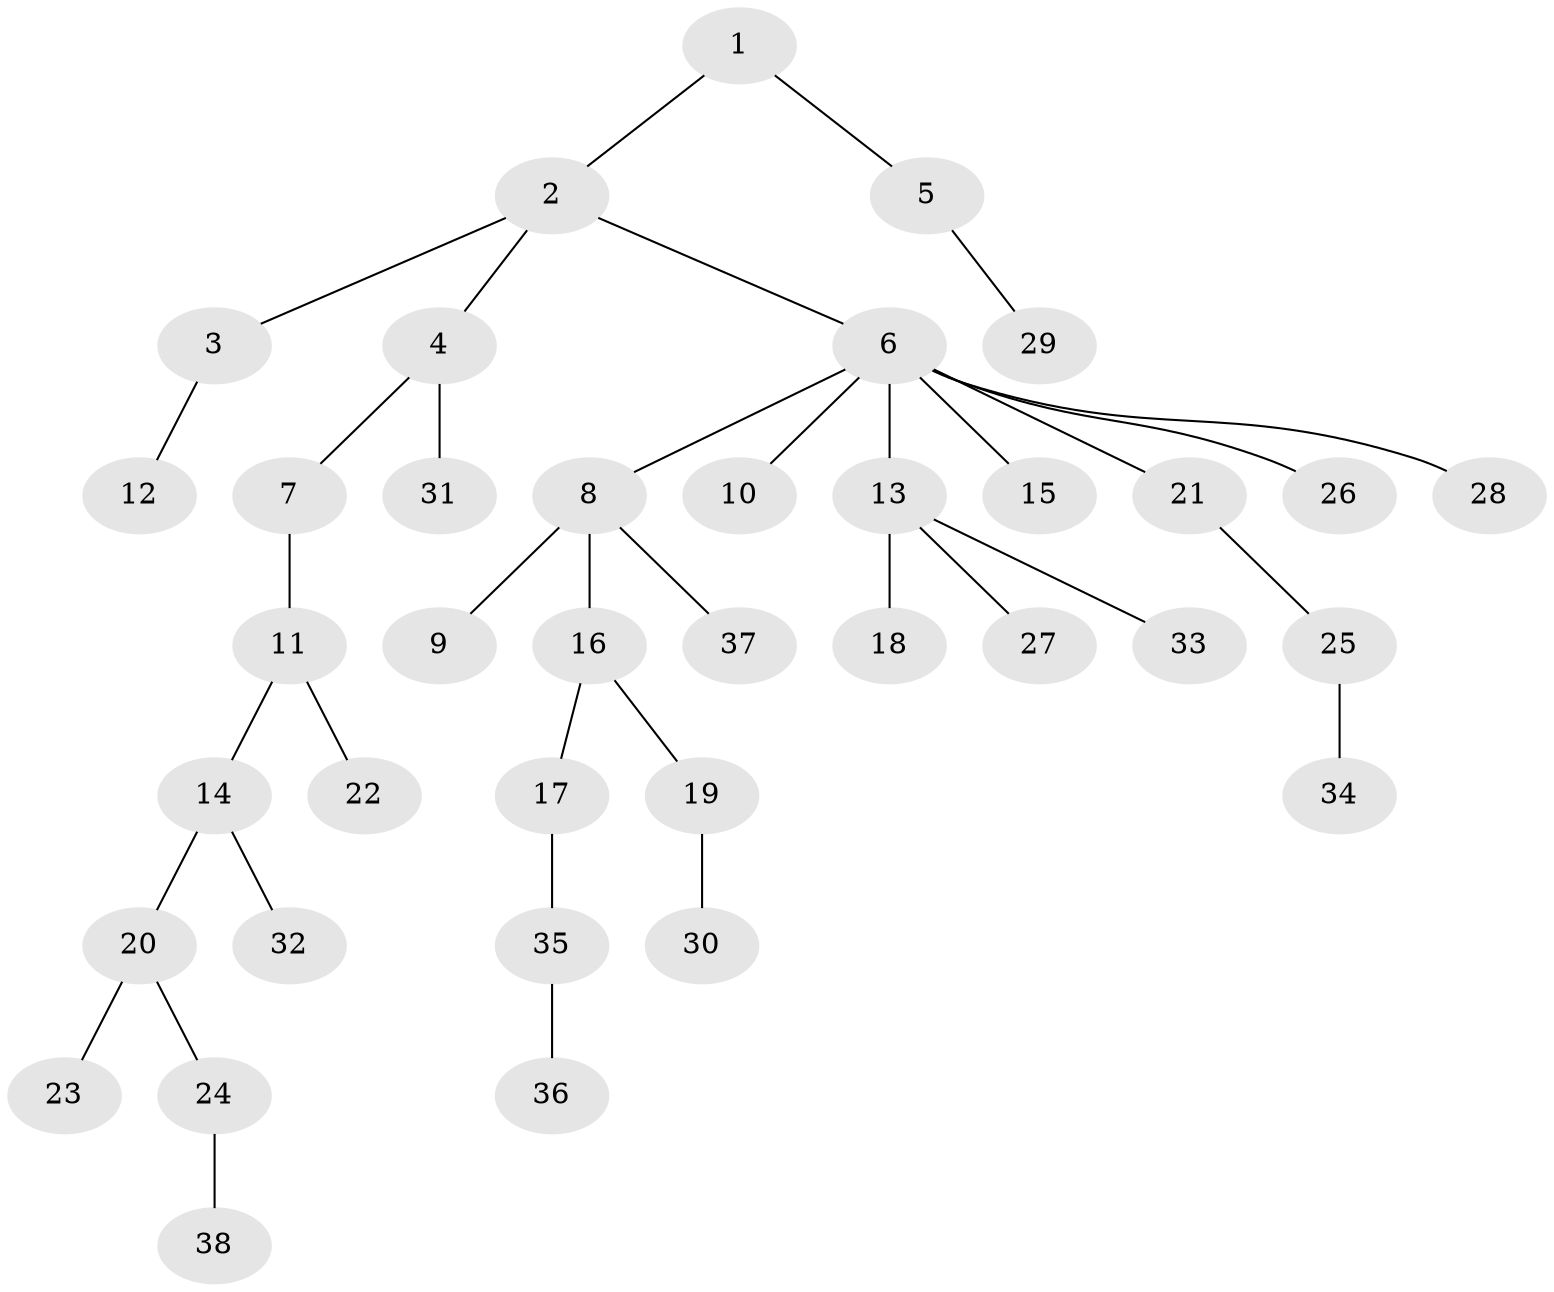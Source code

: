 // original degree distribution, {2: 0.24, 6: 0.008, 4: 0.088, 5: 0.032, 10: 0.008, 3: 0.12, 1: 0.504}
// Generated by graph-tools (version 1.1) at 2025/51/03/04/25 22:51:25]
// undirected, 38 vertices, 37 edges
graph export_dot {
  node [color=gray90,style=filled];
  1;
  2;
  3;
  4;
  5;
  6;
  7;
  8;
  9;
  10;
  11;
  12;
  13;
  14;
  15;
  16;
  17;
  18;
  19;
  20;
  21;
  22;
  23;
  24;
  25;
  26;
  27;
  28;
  29;
  30;
  31;
  32;
  33;
  34;
  35;
  36;
  37;
  38;
  1 -- 2 [weight=1.0];
  1 -- 5 [weight=1.0];
  2 -- 3 [weight=1.0];
  2 -- 4 [weight=1.0];
  2 -- 6 [weight=1.0];
  3 -- 12 [weight=1.0];
  4 -- 7 [weight=1.0];
  4 -- 31 [weight=1.0];
  5 -- 29 [weight=1.0];
  6 -- 8 [weight=1.0];
  6 -- 10 [weight=1.0];
  6 -- 13 [weight=1.0];
  6 -- 15 [weight=1.0];
  6 -- 21 [weight=1.0];
  6 -- 26 [weight=1.0];
  6 -- 28 [weight=1.0];
  7 -- 11 [weight=2.0];
  8 -- 9 [weight=1.0];
  8 -- 16 [weight=1.0];
  8 -- 37 [weight=1.0];
  11 -- 14 [weight=1.0];
  11 -- 22 [weight=1.0];
  13 -- 18 [weight=1.0];
  13 -- 27 [weight=1.0];
  13 -- 33 [weight=1.0];
  14 -- 20 [weight=1.0];
  14 -- 32 [weight=1.0];
  16 -- 17 [weight=1.0];
  16 -- 19 [weight=1.0];
  17 -- 35 [weight=1.0];
  19 -- 30 [weight=1.0];
  20 -- 23 [weight=1.0];
  20 -- 24 [weight=1.0];
  21 -- 25 [weight=1.0];
  24 -- 38 [weight=1.0];
  25 -- 34 [weight=1.0];
  35 -- 36 [weight=1.0];
}
